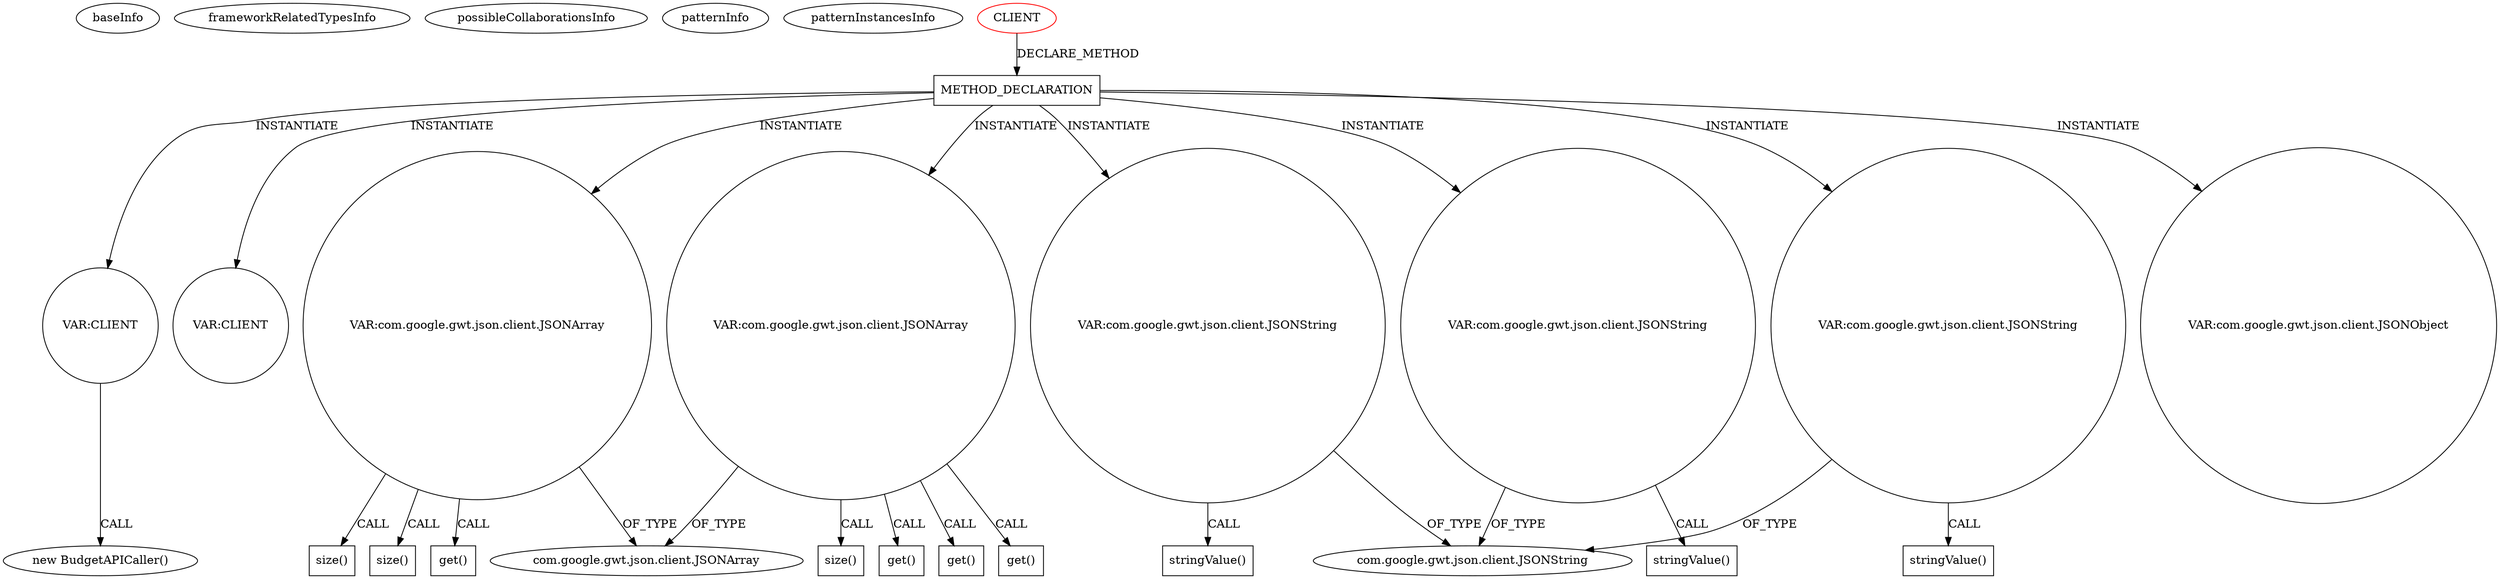 digraph {
baseInfo[graphId=1265,category="pattern",isAnonymous=false,possibleRelation=false]
frameworkRelatedTypesInfo[]
possibleCollaborationsInfo[]
patternInfo[frequency=2.0,patternRootClient=0]
patternInstancesInfo[0="daonb-obudget~/daonb-obudget/obudget-master/src/client/src/org/obudget/client/Application.java~Application~1154",1="daonb-obudget~/daonb-obudget/obudget-master/src/client/src/org/obudget/client/BudgetSuggestionOracle.java~BudgetSuggestionOracle~1160"]
17[label="new BudgetAPICaller()",vertexType="CONSTRUCTOR_CALL",isFrameworkType=false]
18[label="VAR:CLIENT",vertexType="VARIABLE_EXPRESION",isFrameworkType=false,shape=circle]
16[label="METHOD_DECLARATION",vertexType="CLIENT_METHOD_DECLARATION",isFrameworkType=false,shape=box]
0[label="CLIENT",vertexType="ROOT_CLIENT_CLASS_DECLARATION",isFrameworkType=false,color=red]
86[label="VAR:CLIENT",vertexType="VARIABLE_EXPRESION",isFrameworkType=false,shape=circle]
66[label="VAR:com.google.gwt.json.client.JSONArray",vertexType="VARIABLE_EXPRESION",isFrameworkType=false,shape=circle]
24[label="VAR:com.google.gwt.json.client.JSONArray",vertexType="VARIABLE_EXPRESION",isFrameworkType=false,shape=circle]
70[label="size()",vertexType="INSIDE_CALL",isFrameworkType=false,shape=box]
25[label="size()",vertexType="INSIDE_CALL",isFrameworkType=false,shape=box]
67[label="size()",vertexType="INSIDE_CALL",isFrameworkType=false,shape=box]
26[label="com.google.gwt.json.client.JSONArray",vertexType="FRAMEWORK_CLASS_TYPE",isFrameworkType=false]
54[label="get()",vertexType="INSIDE_CALL",isFrameworkType=false,shape=box]
84[label="get()",vertexType="INSIDE_CALL",isFrameworkType=false,shape=box]
65[label="get()",vertexType="INSIDE_CALL",isFrameworkType=false,shape=box]
40[label="get()",vertexType="INSIDE_CALL",isFrameworkType=false,shape=box]
41[label="VAR:com.google.gwt.json.client.JSONString",vertexType="VARIABLE_EXPRESION",isFrameworkType=false,shape=circle]
42[label="stringValue()",vertexType="INSIDE_CALL",isFrameworkType=false,shape=box]
29[label="com.google.gwt.json.client.JSONString",vertexType="FRAMEWORK_CLASS_TYPE",isFrameworkType=false]
27[label="VAR:com.google.gwt.json.client.JSONString",vertexType="VARIABLE_EXPRESION",isFrameworkType=false,shape=circle]
28[label="stringValue()",vertexType="INSIDE_CALL",isFrameworkType=false,shape=box]
71[label="VAR:com.google.gwt.json.client.JSONString",vertexType="VARIABLE_EXPRESION",isFrameworkType=false,shape=circle]
72[label="stringValue()",vertexType="INSIDE_CALL",isFrameworkType=false,shape=box]
77[label="VAR:com.google.gwt.json.client.JSONObject",vertexType="VARIABLE_EXPRESION",isFrameworkType=false,shape=circle]
16->27[label="INSTANTIATE"]
66->67[label="CALL"]
16->77[label="INSTANTIATE"]
24->65[label="CALL"]
66->84[label="CALL"]
16->71[label="INSTANTIATE"]
41->29[label="OF_TYPE"]
16->86[label="INSTANTIATE"]
24->40[label="CALL"]
71->72[label="CALL"]
71->29[label="OF_TYPE"]
27->28[label="CALL"]
66->70[label="CALL"]
24->25[label="CALL"]
27->29[label="OF_TYPE"]
18->17[label="CALL"]
16->18[label="INSTANTIATE"]
41->42[label="CALL"]
66->26[label="OF_TYPE"]
16->66[label="INSTANTIATE"]
16->41[label="INSTANTIATE"]
0->16[label="DECLARE_METHOD"]
24->54[label="CALL"]
16->24[label="INSTANTIATE"]
24->26[label="OF_TYPE"]
}
